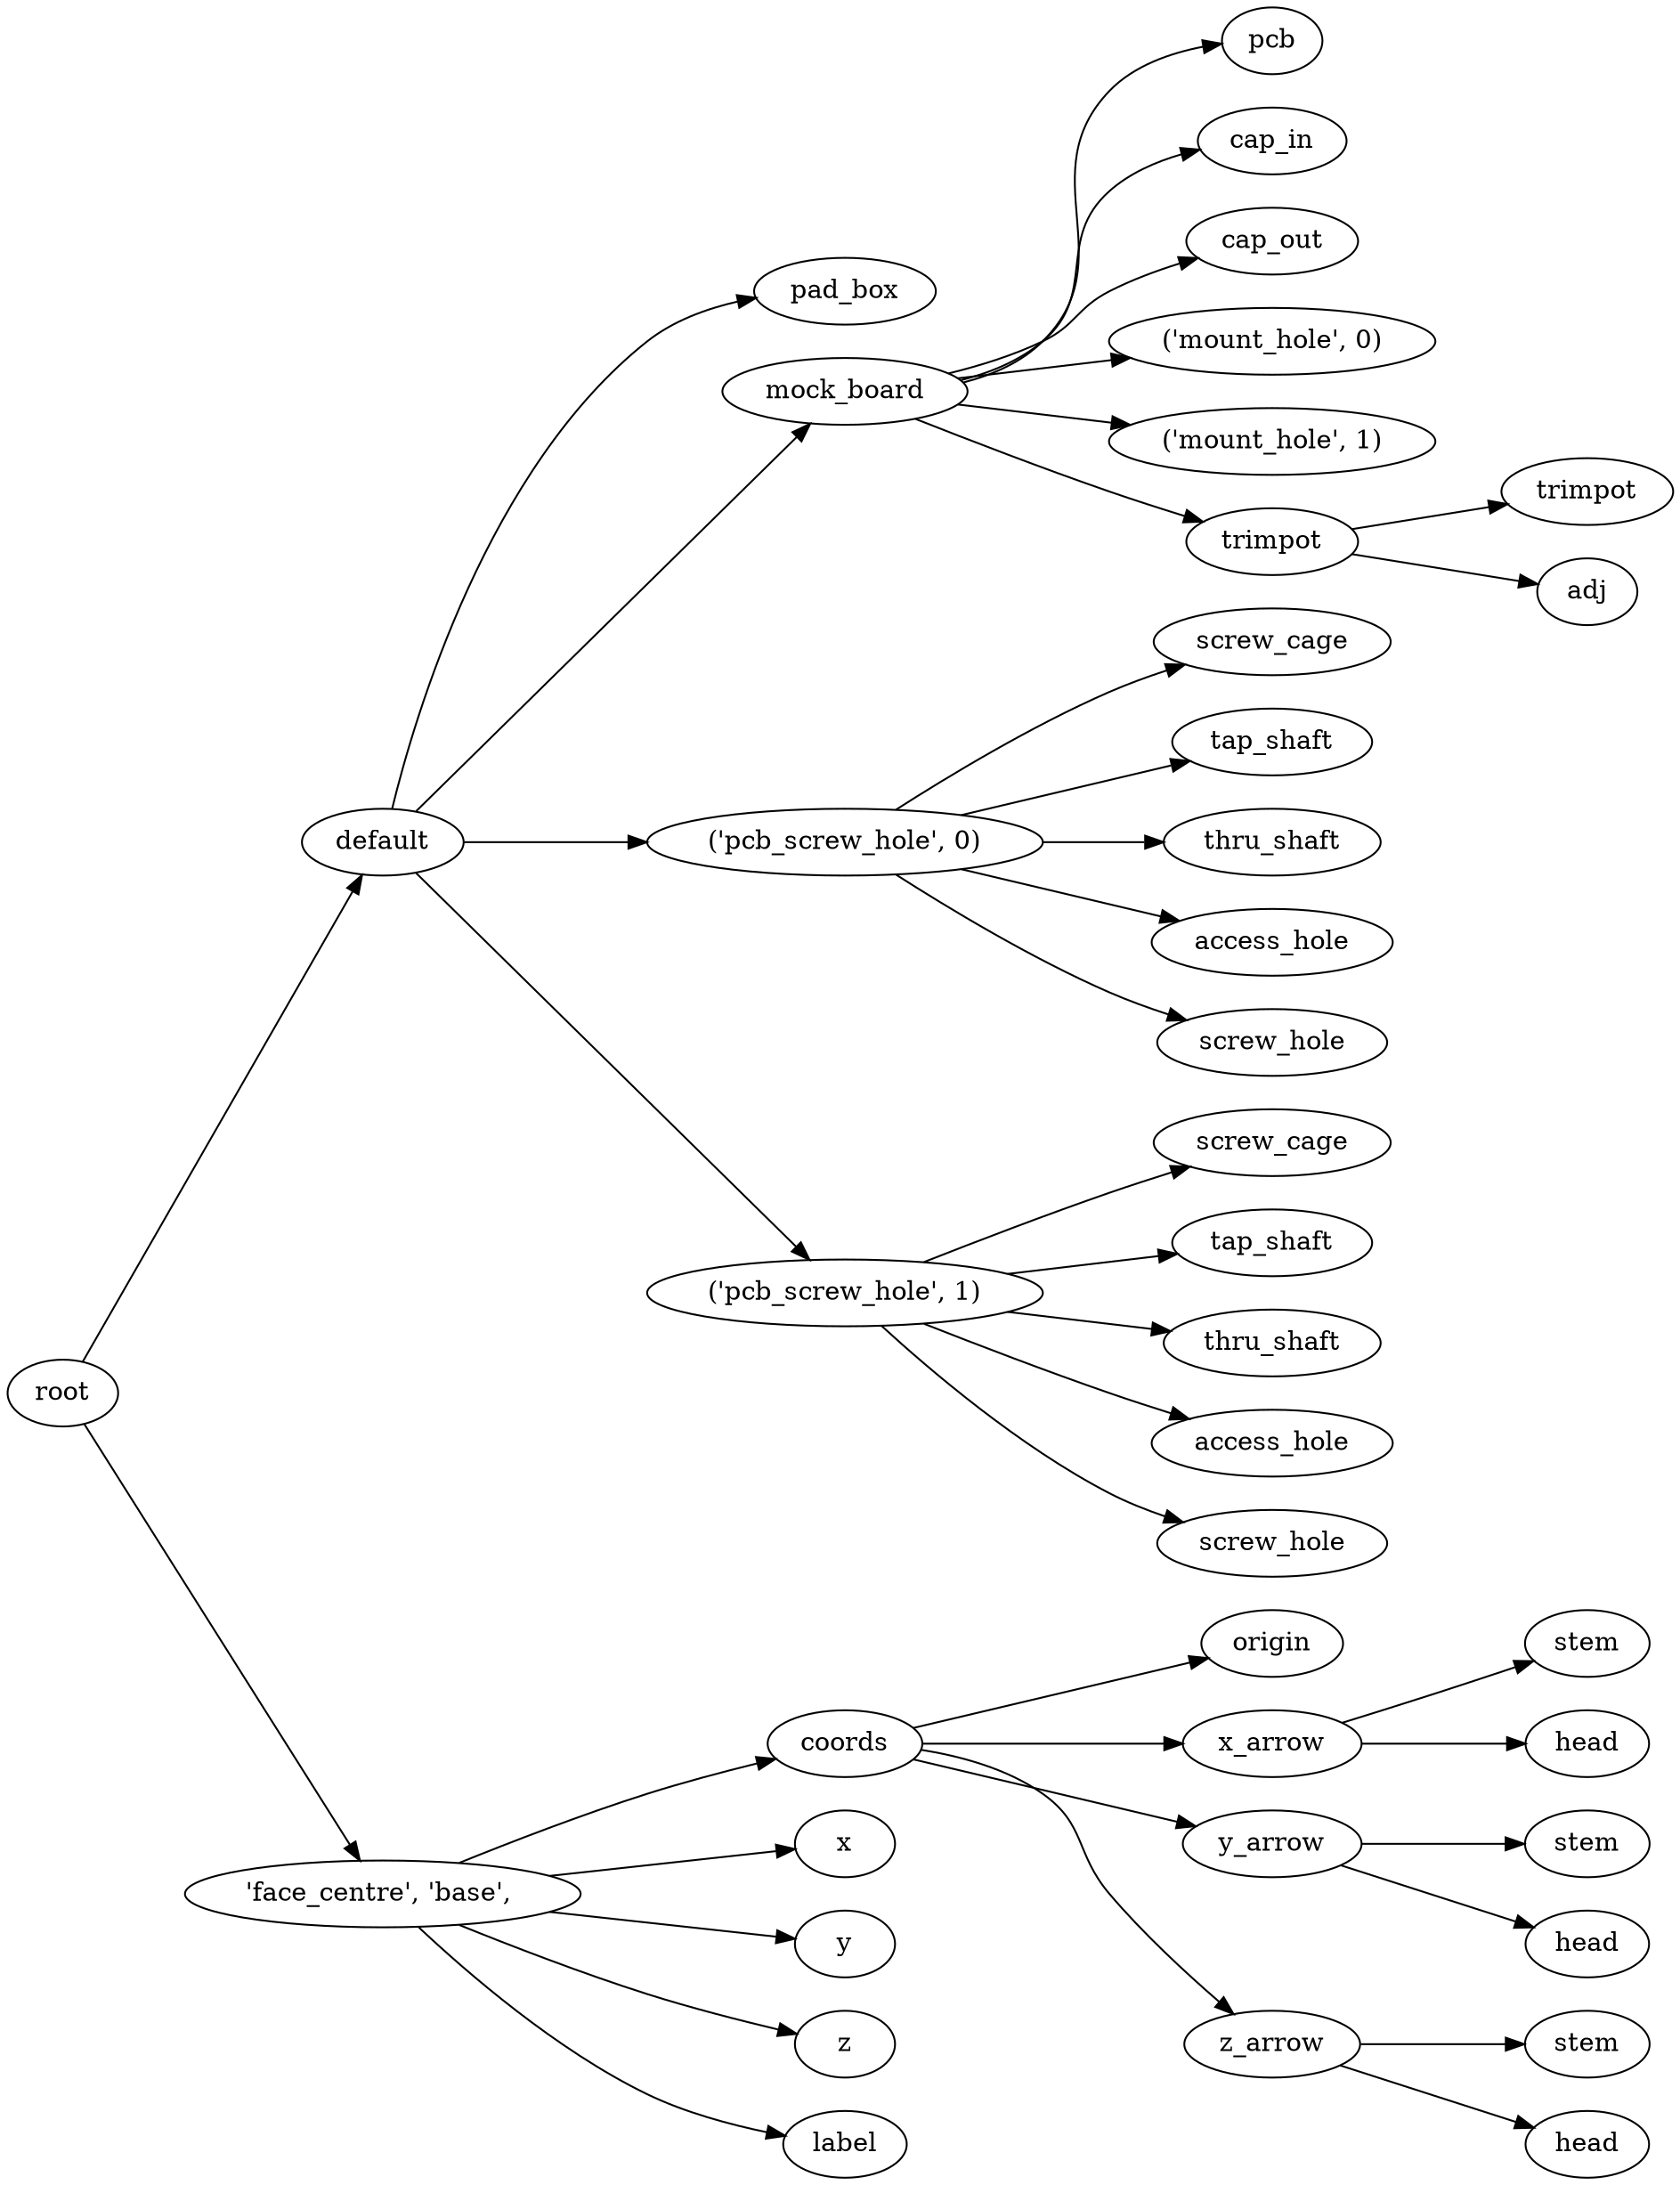 digraph default {
	graph [rankdir=LR]
	root_11 [label=root href="javascript:s=&quot;\(\)\nNone&quot;; console.log(s); alert(s);"]
	default_12 [label=default href="javascript:s=&quot;\(&#x27;default&#x27;,\)\nModuleBuckLm2586Hw411MountPad&quot;; console.log(s); alert(s);" tooltip=ModuleBuckLm2586Hw411MountPad]
	pad_box_13 [label=pad_box href="javascript:s=&quot;\(&#x27;default&#x27;,\ &#x27;pad_box&#x27;\)\nBox&quot;; console.log(s); alert(s);" tooltip=Box]
	mock_board_14 [label=mock_board href="javascript:s=&quot;\(&#x27;default&#x27;,\ &#x27;mock_board&#x27;\)\nModuleBuckLm2586Hw411&quot;; console.log(s); alert(s);" tooltip=ModuleBuckLm2586Hw411]
	pcb_15 [label=pcb href="javascript:s=&quot;\(&#x27;default&#x27;,\ &#x27;mock_board&#x27;,\ &#x27;pcb&#x27;\)\nBox&quot;; console.log(s); alert(s);" tooltip=Box]
	cap_in_16 [label=cap_in href="javascript:s=&quot;\(&#x27;default&#x27;,\ &#x27;mock_board&#x27;,\ &#x27;cap_in&#x27;\)\nCylinder&quot;; console.log(s); alert(s);" tooltip=Cylinder]
	cap_out_17 [label=cap_out href="javascript:s=&quot;\(&#x27;default&#x27;,\ &#x27;mock_board&#x27;,\ &#x27;cap_out&#x27;\)\nCylinder&quot;; console.log(s); alert(s);" tooltip=Cylinder]
	mount_hole_18 [label="\('mount_hole',\ 0\)" href="javascript:s=&quot;\(&#x27;default&#x27;,\ &#x27;mock_board&#x27;,\ \(&#x27;mount_hole&#x27;,\ 0\)\)\nCylinder&quot;; console.log(s); alert(s);" tooltip=Cylinder]
	mount_hole_19 [label="\('mount_hole',\ 1\)" href="javascript:s=&quot;\(&#x27;default&#x27;,\ &#x27;mock_board&#x27;,\ \(&#x27;mount_hole&#x27;,\ 1\)\)\nCylinder&quot;; console.log(s); alert(s);" tooltip=Cylinder]
	trimpot_20 [label=trimpot href="javascript:s=&quot;\(&#x27;default&#x27;,\ &#x27;mock_board&#x27;,\ &#x27;trimpot&#x27;\)\nBourns3296&quot;; console.log(s); alert(s);" tooltip=Bourns3296]
	trimpot_21 [label=trimpot href="javascript:s=&quot;\(&#x27;default&#x27;,\ &#x27;mock_board&#x27;,\ &#x27;trimpot&#x27;,\ &#x27;trimpot&#x27;\)\nLinearExtrude&quot;; console.log(s); alert(s);" tooltip=LinearExtrude]
	adj_22 [label=adj href="javascript:s=&quot;\(&#x27;default&#x27;,\ &#x27;mock_board&#x27;,\ &#x27;trimpot&#x27;,\ &#x27;adj&#x27;\)\nCylinder&quot;; console.log(s); alert(s);" tooltip=Cylinder]
	pcb_screw_hole_23 [label="\('pcb_screw_hole',\ 0\)" href="javascript:s=&quot;\(&#x27;default&#x27;,\ \(&#x27;pcb_screw_hole&#x27;,\ 0\)\)\nFlatHeadScrew&quot;; console.log(s); alert(s);" tooltip=FlatHeadScrew]
	screw_cage_24 [label=screw_cage href="javascript:s=&quot;\(&#x27;default&#x27;,\ \(&#x27;pcb_screw_hole&#x27;,\ 0\),\ &#x27;screw_cage&#x27;\)\nCone&quot;; console.log(s); alert(s);" tooltip=Cone]
	tap_shaft_25 [label=tap_shaft href="javascript:s=&quot;\(&#x27;default&#x27;,\ \(&#x27;pcb_screw_hole&#x27;,\ 0\),\ &#x27;tap_shaft&#x27;\)\nCone&quot;; console.log(s); alert(s);" tooltip=Cone]
	thru_shaft_26 [label=thru_shaft href="javascript:s=&quot;\(&#x27;default&#x27;,\ \(&#x27;pcb_screw_hole&#x27;,\ 0\),\ &#x27;thru_shaft&#x27;\)\nCone&quot;; console.log(s); alert(s);" tooltip=Cone]
	access_hole_27 [label=access_hole href="javascript:s=&quot;\(&#x27;default&#x27;,\ \(&#x27;pcb_screw_hole&#x27;,\ 0\),\ &#x27;access_hole&#x27;\)\nCone&quot;; console.log(s); alert(s);" tooltip=Cone]
	screw_hole_28 [label=screw_hole href="javascript:s=&quot;\(&#x27;default&#x27;,\ \(&#x27;pcb_screw_hole&#x27;,\ 0\),\ &#x27;screw_hole&#x27;\)\nRotateExtrude&quot;; console.log(s); alert(s);" tooltip=RotateExtrude]
	pcb_screw_hole_29 [label="\('pcb_screw_hole',\ 1\)" href="javascript:s=&quot;\(&#x27;default&#x27;,\ \(&#x27;pcb_screw_hole&#x27;,\ 1\)\)\nFlatHeadScrew&quot;; console.log(s); alert(s);" tooltip=FlatHeadScrew]
	screw_cage_30 [label=screw_cage href="javascript:s=&quot;\(&#x27;default&#x27;,\ \(&#x27;pcb_screw_hole&#x27;,\ 1\),\ &#x27;screw_cage&#x27;\)\nCone&quot;; console.log(s); alert(s);" tooltip=Cone]
	tap_shaft_31 [label=tap_shaft href="javascript:s=&quot;\(&#x27;default&#x27;,\ \(&#x27;pcb_screw_hole&#x27;,\ 1\),\ &#x27;tap_shaft&#x27;\)\nCone&quot;; console.log(s); alert(s);" tooltip=Cone]
	thru_shaft_32 [label=thru_shaft href="javascript:s=&quot;\(&#x27;default&#x27;,\ \(&#x27;pcb_screw_hole&#x27;,\ 1\),\ &#x27;thru_shaft&#x27;\)\nCone&quot;; console.log(s); alert(s);" tooltip=Cone]
	access_hole_33 [label=access_hole href="javascript:s=&quot;\(&#x27;default&#x27;,\ \(&#x27;pcb_screw_hole&#x27;,\ 1\),\ &#x27;access_hole&#x27;\)\nCone&quot;; console.log(s); alert(s);" tooltip=Cone]
	screw_hole_34 [label=screw_hole href="javascript:s=&quot;\(&#x27;default&#x27;,\ \(&#x27;pcb_screw_hole&#x27;,\ 1\),\ &#x27;screw_hole&#x27;\)\nRotateExtrude&quot;; console.log(s); alert(s);" tooltip=RotateExtrude]
	35 [label="'face_centre',\ 'base',\ " href="javascript:s=&quot;\(&quot;&#x27;face_centre&#x27;,\ &#x27;base&#x27;,\ &quot;,\)\nAnnotatedCoordinates&quot;; console.log(s); alert(s);" tooltip=AnnotatedCoordinates]
	coords_36 [label=coords href="javascript:s=&quot;\(&quot;&#x27;face_centre&#x27;,\ &#x27;base&#x27;,\ &quot;,\ &#x27;coords&#x27;\)\nCoordinates&quot;; console.log(s); alert(s);" tooltip=Coordinates]
	origin_37 [label=origin href="javascript:s=&quot;\(&quot;&#x27;face_centre&#x27;,\ &#x27;base&#x27;,\ &quot;,\ &#x27;coords&#x27;,\ &#x27;origin&#x27;\)\nCoordinatesCage&quot;; console.log(s); alert(s);" tooltip=CoordinatesCage]
	x_arrow_38 [label=x_arrow href="javascript:s=&quot;\(&quot;&#x27;face_centre&#x27;,\ &#x27;base&#x27;,\ &quot;,\ &#x27;coords&#x27;,\ &#x27;x_arrow&#x27;\)\nArrow&quot;; console.log(s); alert(s);" tooltip=Arrow]
	stem_39 [label=stem href="javascript:s=&quot;\(&quot;&#x27;face_centre&#x27;,\ &#x27;base&#x27;,\ &quot;,\ &#x27;coords&#x27;,\ &#x27;x_arrow&#x27;,\ &#x27;stem&#x27;\)\nCone&quot;; console.log(s); alert(s);" tooltip=Cone]
	head_40 [label=head href="javascript:s=&quot;\(&quot;&#x27;face_centre&#x27;,\ &#x27;base&#x27;,\ &quot;,\ &#x27;coords&#x27;,\ &#x27;x_arrow&#x27;,\ &#x27;head&#x27;\)\nCone&quot;; console.log(s); alert(s);" tooltip=Cone]
	y_arrow_41 [label=y_arrow href="javascript:s=&quot;\(&quot;&#x27;face_centre&#x27;,\ &#x27;base&#x27;,\ &quot;,\ &#x27;coords&#x27;,\ &#x27;y_arrow&#x27;\)\nArrow&quot;; console.log(s); alert(s);" tooltip=Arrow]
	stem_42 [label=stem href="javascript:s=&quot;\(&quot;&#x27;face_centre&#x27;,\ &#x27;base&#x27;,\ &quot;,\ &#x27;coords&#x27;,\ &#x27;y_arrow&#x27;,\ &#x27;stem&#x27;\)\nCone&quot;; console.log(s); alert(s);" tooltip=Cone]
	head_43 [label=head href="javascript:s=&quot;\(&quot;&#x27;face_centre&#x27;,\ &#x27;base&#x27;,\ &quot;,\ &#x27;coords&#x27;,\ &#x27;y_arrow&#x27;,\ &#x27;head&#x27;\)\nCone&quot;; console.log(s); alert(s);" tooltip=Cone]
	z_arrow_44 [label=z_arrow href="javascript:s=&quot;\(&quot;&#x27;face_centre&#x27;,\ &#x27;base&#x27;,\ &quot;,\ &#x27;coords&#x27;,\ &#x27;z_arrow&#x27;\)\nArrow&quot;; console.log(s); alert(s);" tooltip=Arrow]
	stem_45 [label=stem href="javascript:s=&quot;\(&quot;&#x27;face_centre&#x27;,\ &#x27;base&#x27;,\ &quot;,\ &#x27;coords&#x27;,\ &#x27;z_arrow&#x27;,\ &#x27;stem&#x27;\)\nCone&quot;; console.log(s); alert(s);" tooltip=Cone]
	head_46 [label=head href="javascript:s=&quot;\(&quot;&#x27;face_centre&#x27;,\ &#x27;base&#x27;,\ &quot;,\ &#x27;coords&#x27;,\ &#x27;z_arrow&#x27;,\ &#x27;head&#x27;\)\nCone&quot;; console.log(s); alert(s);" tooltip=Cone]
	x_47 [label=x href="javascript:s=&quot;\(&quot;&#x27;face_centre&#x27;,\ &#x27;base&#x27;,\ &quot;,\ &#x27;x&#x27;\)\nText&quot;; console.log(s); alert(s);" tooltip=Text]
	y_48 [label=y href="javascript:s=&quot;\(&quot;&#x27;face_centre&#x27;,\ &#x27;base&#x27;,\ &quot;,\ &#x27;y&#x27;\)\nText&quot;; console.log(s); alert(s);" tooltip=Text]
	z_49 [label=z href="javascript:s=&quot;\(&quot;&#x27;face_centre&#x27;,\ &#x27;base&#x27;,\ &quot;,\ &#x27;z&#x27;\)\nText&quot;; console.log(s); alert(s);" tooltip=Text]
	label_50 [label=label href="javascript:s=&quot;\(&quot;&#x27;face_centre&#x27;,\ &#x27;base&#x27;,\ &quot;,\ &#x27;label&#x27;\)\nText&quot;; console.log(s); alert(s);" tooltip=Text]
	root_11 -> default_12
	default_12 -> pad_box_13
	default_12 -> mock_board_14
	mock_board_14 -> pcb_15
	mock_board_14 -> cap_in_16
	mock_board_14 -> cap_out_17
	mock_board_14 -> mount_hole_18
	mock_board_14 -> mount_hole_19
	mock_board_14 -> trimpot_20
	trimpot_20 -> trimpot_21
	trimpot_20 -> adj_22
	default_12 -> pcb_screw_hole_23
	pcb_screw_hole_23 -> screw_cage_24
	pcb_screw_hole_23 -> tap_shaft_25
	pcb_screw_hole_23 -> thru_shaft_26
	pcb_screw_hole_23 -> access_hole_27
	pcb_screw_hole_23 -> screw_hole_28
	default_12 -> pcb_screw_hole_29
	pcb_screw_hole_29 -> screw_cage_30
	pcb_screw_hole_29 -> tap_shaft_31
	pcb_screw_hole_29 -> thru_shaft_32
	pcb_screw_hole_29 -> access_hole_33
	pcb_screw_hole_29 -> screw_hole_34
	root_11 -> 35
	35 -> coords_36
	coords_36 -> origin_37
	coords_36 -> x_arrow_38
	x_arrow_38 -> stem_39
	x_arrow_38 -> head_40
	coords_36 -> y_arrow_41
	y_arrow_41 -> stem_42
	y_arrow_41 -> head_43
	coords_36 -> z_arrow_44
	z_arrow_44 -> stem_45
	z_arrow_44 -> head_46
	35 -> x_47
	35 -> y_48
	35 -> z_49
	35 -> label_50
}
